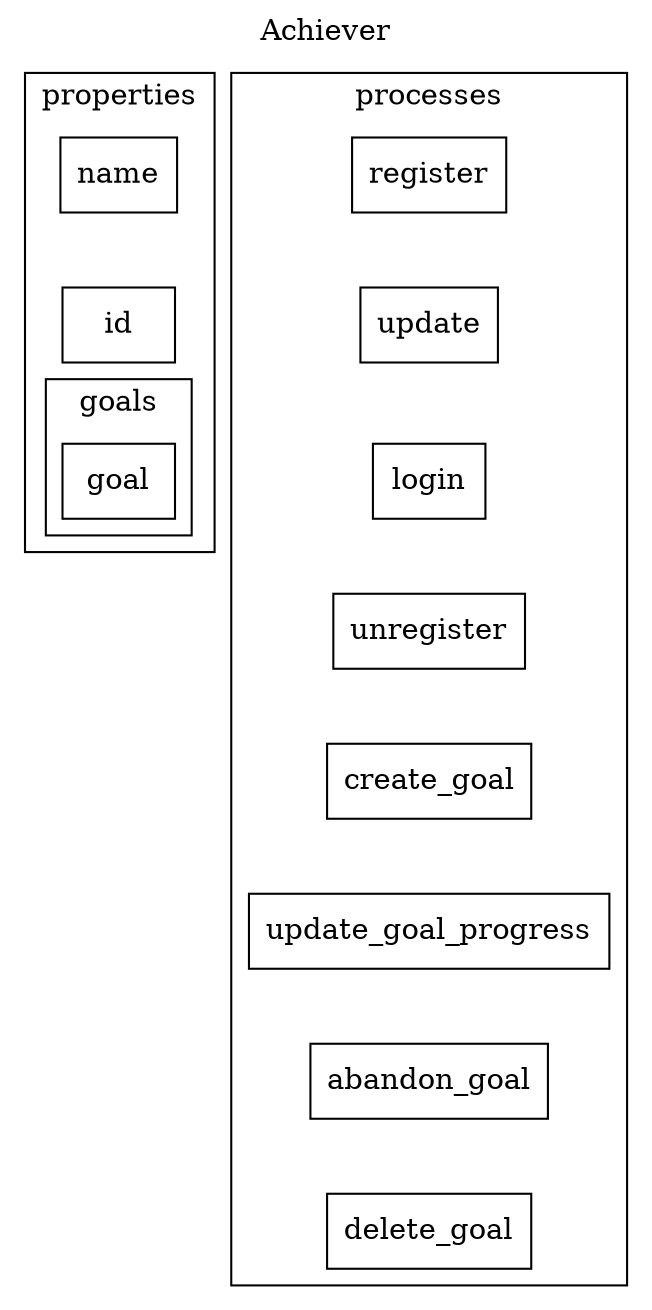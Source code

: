 digraph achiever{
    labelloc=t
    label="Achiever"
    subgraph cluster_achiever_properties{
        label="properties"
        
        name[shape=rectangle]
        id[shape=rectangle]
        subgraph cluster_goals{
            label=goals
            goal[shape=rectangle]
        
        }
        
        name->id->goal[style=invis]
    }
    subgraph cluster_achiever_processes{
        label="processes"
        register[shape=rectangle]
        update[shape=rectangle]
        login[shape=rectangle]
        unregister[shape=rectangle]
        create_goal[shape=rectangle]
        update_goal_progress[shape=rectangle]
        abandon_goal[shape=rectangle]
        delete_goal[shape=rectangle]

        register->
        update->
        login->
        unregister->
        create_goal->
        update_goal_progress->
        abandon_goal->
        delete_goal
        [style=invis]
    }
}